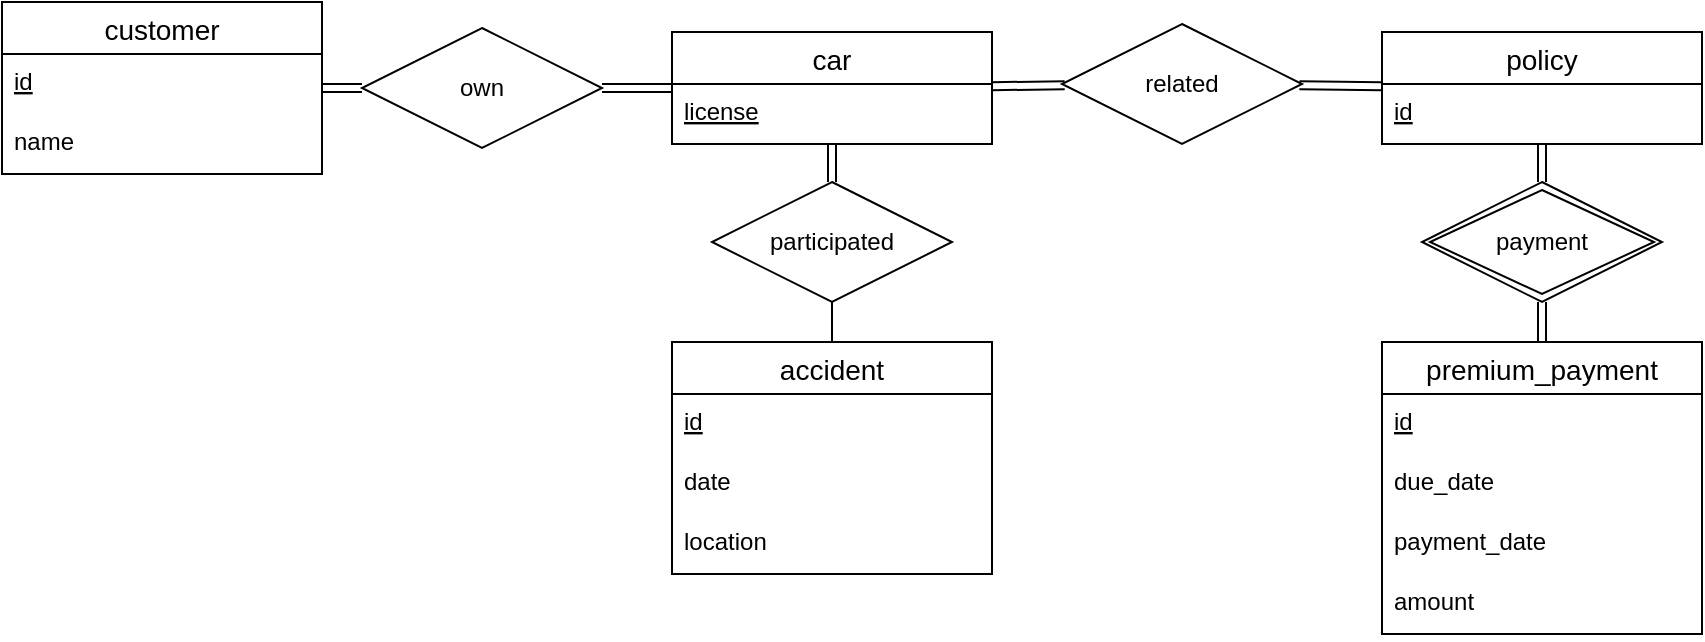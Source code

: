 <mxfile version="14.6.1" type="github">
  <diagram id="R2lEEEUBdFMjLlhIrx00" name="Page-1">
    <mxGraphModel dx="1292" dy="697" grid="1" gridSize="10" guides="1" tooltips="1" connect="1" arrows="1" fold="1" page="1" pageScale="1" pageWidth="850" pageHeight="1100" math="0" shadow="0" extFonts="Permanent Marker^https://fonts.googleapis.com/css?family=Permanent+Marker">
      <root>
        <mxCell id="0" />
        <mxCell id="1" parent="0" />
        <mxCell id="Q6CQhHN_puvQiZFfhHFZ-1" value="customer" style="swimlane;fontStyle=0;childLayout=stackLayout;horizontal=1;startSize=26;horizontalStack=0;resizeParent=1;resizeParentMax=0;resizeLast=0;collapsible=1;marginBottom=0;align=center;fontSize=14;" vertex="1" parent="1">
          <mxGeometry x="10" y="150" width="160" height="86" as="geometry" />
        </mxCell>
        <mxCell id="Q6CQhHN_puvQiZFfhHFZ-2" value="id" style="text;strokeColor=none;fillColor=none;spacingLeft=4;spacingRight=4;overflow=hidden;rotatable=0;points=[[0,0.5],[1,0.5]];portConstraint=eastwest;fontSize=12;fontStyle=4" vertex="1" parent="Q6CQhHN_puvQiZFfhHFZ-1">
          <mxGeometry y="26" width="160" height="30" as="geometry" />
        </mxCell>
        <mxCell id="Q6CQhHN_puvQiZFfhHFZ-3" value="name" style="text;strokeColor=none;fillColor=none;spacingLeft=4;spacingRight=4;overflow=hidden;rotatable=0;points=[[0,0.5],[1,0.5]];portConstraint=eastwest;fontSize=12;" vertex="1" parent="Q6CQhHN_puvQiZFfhHFZ-1">
          <mxGeometry y="56" width="160" height="30" as="geometry" />
        </mxCell>
        <mxCell id="Q6CQhHN_puvQiZFfhHFZ-7" value="car" style="swimlane;fontStyle=0;childLayout=stackLayout;horizontal=1;startSize=26;horizontalStack=0;resizeParent=1;resizeParentMax=0;resizeLast=0;collapsible=1;marginBottom=0;align=center;fontSize=14;" vertex="1" parent="1">
          <mxGeometry x="345" y="165" width="160" height="56" as="geometry" />
        </mxCell>
        <mxCell id="Q6CQhHN_puvQiZFfhHFZ-8" value="license" style="text;strokeColor=none;fillColor=none;spacingLeft=4;spacingRight=4;overflow=hidden;rotatable=0;points=[[0,0.5],[1,0.5]];portConstraint=eastwest;fontSize=12;fontStyle=4" vertex="1" parent="Q6CQhHN_puvQiZFfhHFZ-7">
          <mxGeometry y="26" width="160" height="30" as="geometry" />
        </mxCell>
        <mxCell id="Q6CQhHN_puvQiZFfhHFZ-12" value="own" style="shape=rhombus;perimeter=rhombusPerimeter;whiteSpace=wrap;html=1;align=center;" vertex="1" parent="1">
          <mxGeometry x="190" y="163" width="120" height="60" as="geometry" />
        </mxCell>
        <mxCell id="Q6CQhHN_puvQiZFfhHFZ-17" value="participated" style="shape=rhombus;perimeter=rhombusPerimeter;whiteSpace=wrap;html=1;align=center;" vertex="1" parent="1">
          <mxGeometry x="365" y="240" width="120" height="60" as="geometry" />
        </mxCell>
        <mxCell id="Q6CQhHN_puvQiZFfhHFZ-18" value="" style="shape=link;html=1;" edge="1" parent="1" source="Q6CQhHN_puvQiZFfhHFZ-1" target="Q6CQhHN_puvQiZFfhHFZ-12">
          <mxGeometry width="100" relative="1" as="geometry">
            <mxPoint x="270" y="160" as="sourcePoint" />
            <mxPoint x="370" y="160" as="targetPoint" />
          </mxGeometry>
        </mxCell>
        <mxCell id="Q6CQhHN_puvQiZFfhHFZ-19" value="" style="shape=link;html=1;" edge="1" parent="1" source="Q6CQhHN_puvQiZFfhHFZ-12" target="Q6CQhHN_puvQiZFfhHFZ-7">
          <mxGeometry width="100" relative="1" as="geometry">
            <mxPoint x="280" y="190" as="sourcePoint" />
            <mxPoint x="380" y="190" as="targetPoint" />
          </mxGeometry>
        </mxCell>
        <mxCell id="Q6CQhHN_puvQiZFfhHFZ-20" value="" style="shape=link;html=1;" edge="1" parent="1" source="Q6CQhHN_puvQiZFfhHFZ-17" target="Q6CQhHN_puvQiZFfhHFZ-7">
          <mxGeometry width="100" relative="1" as="geometry">
            <mxPoint x="270" y="160" as="sourcePoint" />
            <mxPoint x="370" y="160" as="targetPoint" />
          </mxGeometry>
        </mxCell>
        <mxCell id="Q6CQhHN_puvQiZFfhHFZ-21" value="accident" style="swimlane;fontStyle=0;childLayout=stackLayout;horizontal=1;startSize=26;horizontalStack=0;resizeParent=1;resizeParentMax=0;resizeLast=0;collapsible=1;marginBottom=0;align=center;fontSize=14;" vertex="1" parent="1">
          <mxGeometry x="345" y="320" width="160" height="116" as="geometry" />
        </mxCell>
        <mxCell id="Q6CQhHN_puvQiZFfhHFZ-22" value="id" style="text;strokeColor=none;fillColor=none;spacingLeft=4;spacingRight=4;overflow=hidden;rotatable=0;points=[[0,0.5],[1,0.5]];portConstraint=eastwest;fontSize=12;fontStyle=4" vertex="1" parent="Q6CQhHN_puvQiZFfhHFZ-21">
          <mxGeometry y="26" width="160" height="30" as="geometry" />
        </mxCell>
        <mxCell id="Q6CQhHN_puvQiZFfhHFZ-23" value="date" style="text;strokeColor=none;fillColor=none;spacingLeft=4;spacingRight=4;overflow=hidden;rotatable=0;points=[[0,0.5],[1,0.5]];portConstraint=eastwest;fontSize=12;" vertex="1" parent="Q6CQhHN_puvQiZFfhHFZ-21">
          <mxGeometry y="56" width="160" height="30" as="geometry" />
        </mxCell>
        <mxCell id="Q6CQhHN_puvQiZFfhHFZ-24" value="location" style="text;strokeColor=none;fillColor=none;spacingLeft=4;spacingRight=4;overflow=hidden;rotatable=0;points=[[0,0.5],[1,0.5]];portConstraint=eastwest;fontSize=12;" vertex="1" parent="Q6CQhHN_puvQiZFfhHFZ-21">
          <mxGeometry y="86" width="160" height="30" as="geometry" />
        </mxCell>
        <mxCell id="Q6CQhHN_puvQiZFfhHFZ-26" value="" style="endArrow=none;html=1;" edge="1" parent="1" source="Q6CQhHN_puvQiZFfhHFZ-21" target="Q6CQhHN_puvQiZFfhHFZ-17">
          <mxGeometry width="50" height="50" relative="1" as="geometry">
            <mxPoint x="300" y="440" as="sourcePoint" />
            <mxPoint x="350" y="390" as="targetPoint" />
          </mxGeometry>
        </mxCell>
        <mxCell id="Q6CQhHN_puvQiZFfhHFZ-27" value="related" style="shape=rhombus;perimeter=rhombusPerimeter;whiteSpace=wrap;html=1;align=center;" vertex="1" parent="1">
          <mxGeometry x="540" y="161" width="120" height="60" as="geometry" />
        </mxCell>
        <mxCell id="Q6CQhHN_puvQiZFfhHFZ-28" value="" style="shape=link;html=1;" edge="1" parent="1" source="Q6CQhHN_puvQiZFfhHFZ-7" target="Q6CQhHN_puvQiZFfhHFZ-27">
          <mxGeometry width="100" relative="1" as="geometry">
            <mxPoint x="270" y="410" as="sourcePoint" />
            <mxPoint x="370" y="410" as="targetPoint" />
          </mxGeometry>
        </mxCell>
        <mxCell id="Q6CQhHN_puvQiZFfhHFZ-29" value="policy" style="swimlane;fontStyle=0;childLayout=stackLayout;horizontal=1;startSize=26;horizontalStack=0;resizeParent=1;resizeParentMax=0;resizeLast=0;collapsible=1;marginBottom=0;align=center;fontSize=14;" vertex="1" parent="1">
          <mxGeometry x="700" y="165" width="160" height="56" as="geometry" />
        </mxCell>
        <mxCell id="Q6CQhHN_puvQiZFfhHFZ-30" value="id" style="text;strokeColor=none;fillColor=none;spacingLeft=4;spacingRight=4;overflow=hidden;rotatable=0;points=[[0,0.5],[1,0.5]];portConstraint=eastwest;fontSize=12;fontStyle=4" vertex="1" parent="Q6CQhHN_puvQiZFfhHFZ-29">
          <mxGeometry y="26" width="160" height="30" as="geometry" />
        </mxCell>
        <mxCell id="Q6CQhHN_puvQiZFfhHFZ-33" value="" style="shape=link;html=1;" edge="1" parent="1" source="Q6CQhHN_puvQiZFfhHFZ-27" target="Q6CQhHN_puvQiZFfhHFZ-29">
          <mxGeometry width="100" relative="1" as="geometry">
            <mxPoint x="270" y="410" as="sourcePoint" />
            <mxPoint x="370" y="410" as="targetPoint" />
          </mxGeometry>
        </mxCell>
        <mxCell id="Q6CQhHN_puvQiZFfhHFZ-34" value="payment" style="shape=rhombus;double=1;perimeter=rhombusPerimeter;whiteSpace=wrap;html=1;align=center;" vertex="1" parent="1">
          <mxGeometry x="720" y="240" width="120" height="60" as="geometry" />
        </mxCell>
        <mxCell id="Q6CQhHN_puvQiZFfhHFZ-35" value="" style="shape=link;html=1;" edge="1" parent="1" source="Q6CQhHN_puvQiZFfhHFZ-29" target="Q6CQhHN_puvQiZFfhHFZ-34">
          <mxGeometry width="100" relative="1" as="geometry">
            <mxPoint x="270" y="410" as="sourcePoint" />
            <mxPoint x="370" y="410" as="targetPoint" />
          </mxGeometry>
        </mxCell>
        <mxCell id="Q6CQhHN_puvQiZFfhHFZ-36" value="premium_payment" style="swimlane;fontStyle=0;childLayout=stackLayout;horizontal=1;startSize=26;horizontalStack=0;resizeParent=1;resizeParentMax=0;resizeLast=0;collapsible=1;marginBottom=0;align=center;fontSize=14;" vertex="1" parent="1">
          <mxGeometry x="700" y="320" width="160" height="146" as="geometry" />
        </mxCell>
        <mxCell id="Q6CQhHN_puvQiZFfhHFZ-42" value="id" style="text;strokeColor=none;fillColor=none;spacingLeft=4;spacingRight=4;overflow=hidden;rotatable=0;points=[[0,0.5],[1,0.5]];portConstraint=eastwest;fontSize=12;fontStyle=4" vertex="1" parent="Q6CQhHN_puvQiZFfhHFZ-36">
          <mxGeometry y="26" width="160" height="30" as="geometry" />
        </mxCell>
        <mxCell id="Q6CQhHN_puvQiZFfhHFZ-37" value="due_date" style="text;strokeColor=none;fillColor=none;spacingLeft=4;spacingRight=4;overflow=hidden;rotatable=0;points=[[0,0.5],[1,0.5]];portConstraint=eastwest;fontSize=12;" vertex="1" parent="Q6CQhHN_puvQiZFfhHFZ-36">
          <mxGeometry y="56" width="160" height="30" as="geometry" />
        </mxCell>
        <mxCell id="Q6CQhHN_puvQiZFfhHFZ-38" value="payment_date" style="text;strokeColor=none;fillColor=none;spacingLeft=4;spacingRight=4;overflow=hidden;rotatable=0;points=[[0,0.5],[1,0.5]];portConstraint=eastwest;fontSize=12;" vertex="1" parent="Q6CQhHN_puvQiZFfhHFZ-36">
          <mxGeometry y="86" width="160" height="30" as="geometry" />
        </mxCell>
        <mxCell id="Q6CQhHN_puvQiZFfhHFZ-39" value="amount" style="text;strokeColor=none;fillColor=none;spacingLeft=4;spacingRight=4;overflow=hidden;rotatable=0;points=[[0,0.5],[1,0.5]];portConstraint=eastwest;fontSize=12;" vertex="1" parent="Q6CQhHN_puvQiZFfhHFZ-36">
          <mxGeometry y="116" width="160" height="30" as="geometry" />
        </mxCell>
        <mxCell id="Q6CQhHN_puvQiZFfhHFZ-40" value="" style="shape=link;html=1;" edge="1" parent="1" source="Q6CQhHN_puvQiZFfhHFZ-34" target="Q6CQhHN_puvQiZFfhHFZ-36">
          <mxGeometry width="100" relative="1" as="geometry">
            <mxPoint x="270" y="410" as="sourcePoint" />
            <mxPoint x="370" y="410" as="targetPoint" />
          </mxGeometry>
        </mxCell>
      </root>
    </mxGraphModel>
  </diagram>
</mxfile>
